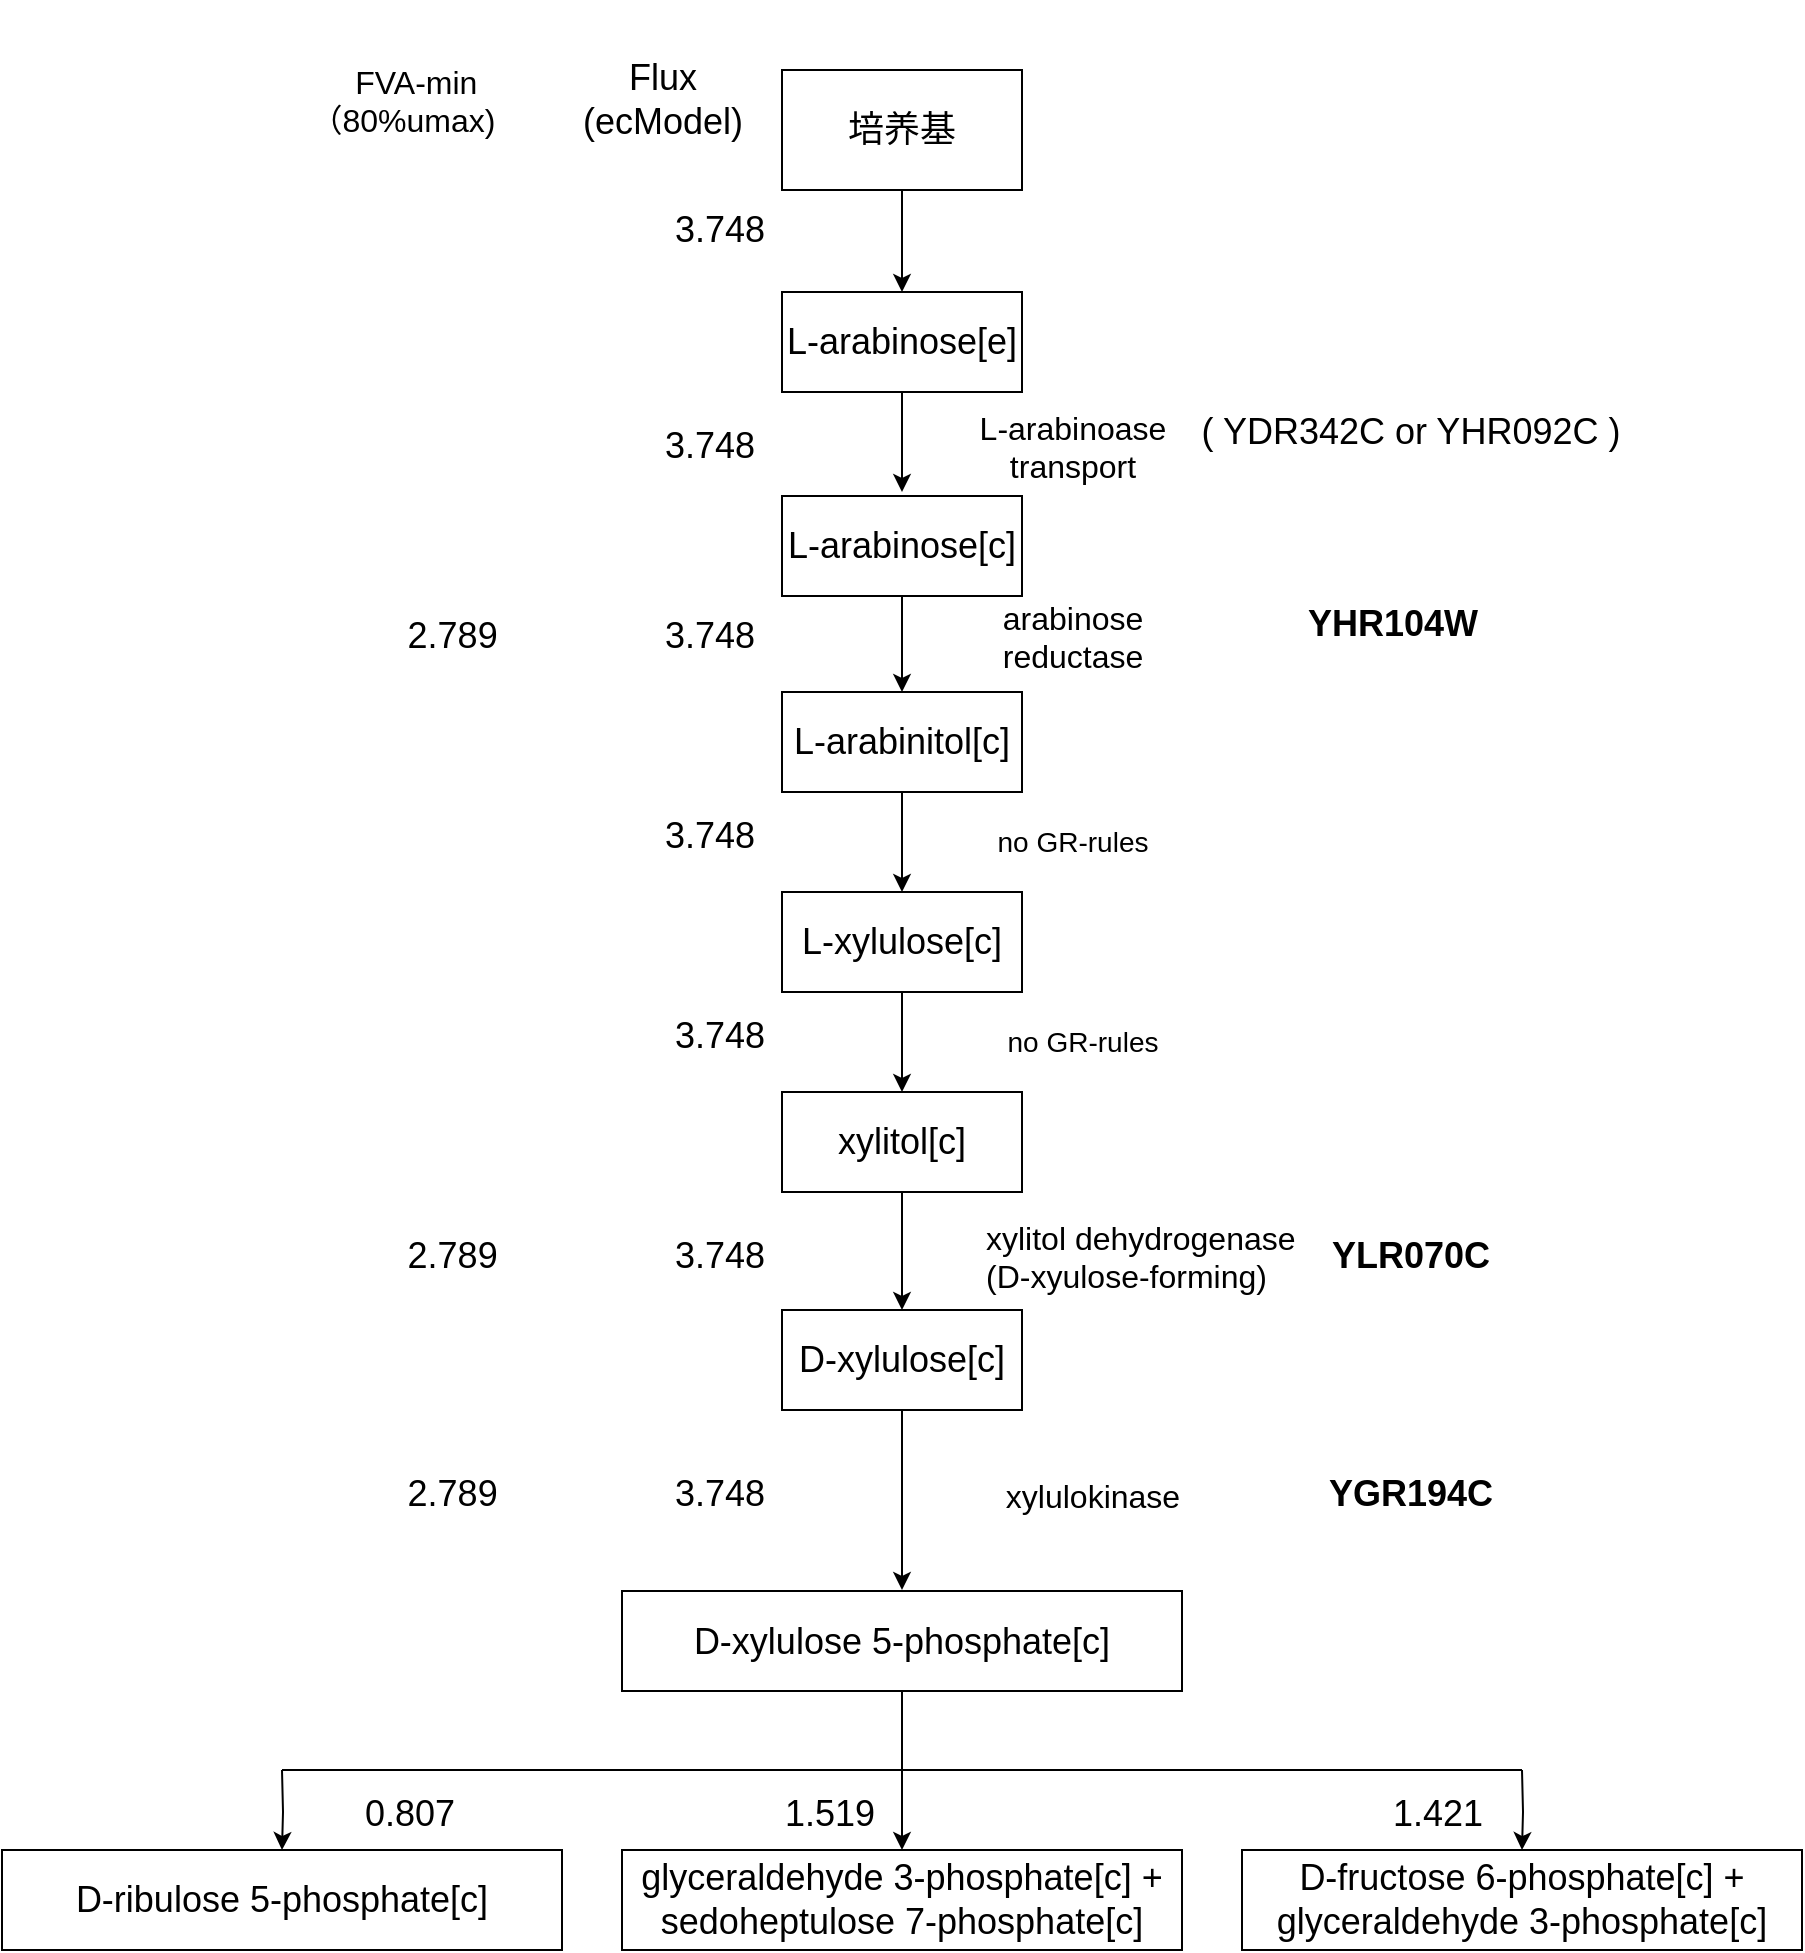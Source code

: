 <mxfile version="27.0.9">
  <diagram name="第 1 页" id="q9xymo4UFlbxxm4Gl3Zi">
    <mxGraphModel dx="2853" dy="1091" grid="1" gridSize="10" guides="1" tooltips="1" connect="1" arrows="1" fold="1" page="1" pageScale="1" pageWidth="827" pageHeight="1169" math="0" shadow="0">
      <root>
        <mxCell id="0" />
        <mxCell id="1" parent="0" />
        <mxCell id="d86hHgEe7ln0UvPc-UBF-4" style="edgeStyle=orthogonalEdgeStyle;rounded=0;orthogonalLoop=1;jettySize=auto;html=1;" edge="1" parent="1" source="d86hHgEe7ln0UvPc-UBF-1">
          <mxGeometry relative="1" as="geometry">
            <mxPoint x="190" y="261" as="targetPoint" />
          </mxGeometry>
        </mxCell>
        <mxCell id="d86hHgEe7ln0UvPc-UBF-1" value="&lt;font style=&quot;font-size: 18px;&quot;&gt;L-arabinose[e]&lt;/font&gt;" style="rounded=0;whiteSpace=wrap;html=1;" vertex="1" parent="1">
          <mxGeometry x="130" y="161" width="120" height="50" as="geometry" />
        </mxCell>
        <mxCell id="d86hHgEe7ln0UvPc-UBF-5" style="edgeStyle=orthogonalEdgeStyle;rounded=0;orthogonalLoop=1;jettySize=auto;html=1;" edge="1" parent="1" source="d86hHgEe7ln0UvPc-UBF-2" target="d86hHgEe7ln0UvPc-UBF-3">
          <mxGeometry relative="1" as="geometry" />
        </mxCell>
        <mxCell id="d86hHgEe7ln0UvPc-UBF-2" value="&lt;font style=&quot;font-size: 18px;&quot;&gt;L-arabinose[c]&lt;/font&gt;" style="rounded=0;whiteSpace=wrap;html=1;" vertex="1" parent="1">
          <mxGeometry x="130" y="263" width="120" height="50" as="geometry" />
        </mxCell>
        <mxCell id="d86hHgEe7ln0UvPc-UBF-20" style="edgeStyle=orthogonalEdgeStyle;rounded=0;orthogonalLoop=1;jettySize=auto;html=1;entryX=0.5;entryY=0;entryDx=0;entryDy=0;" edge="1" parent="1" source="d86hHgEe7ln0UvPc-UBF-3" target="d86hHgEe7ln0UvPc-UBF-6">
          <mxGeometry relative="1" as="geometry" />
        </mxCell>
        <mxCell id="d86hHgEe7ln0UvPc-UBF-3" value="&lt;font style=&quot;font-size: 18px;&quot;&gt;L-arabinitol[c]&lt;/font&gt;" style="rounded=0;whiteSpace=wrap;html=1;" vertex="1" parent="1">
          <mxGeometry x="130" y="361" width="120" height="50" as="geometry" />
        </mxCell>
        <mxCell id="d86hHgEe7ln0UvPc-UBF-21" style="edgeStyle=orthogonalEdgeStyle;rounded=0;orthogonalLoop=1;jettySize=auto;html=1;entryX=0.5;entryY=0;entryDx=0;entryDy=0;" edge="1" parent="1" source="d86hHgEe7ln0UvPc-UBF-6" target="d86hHgEe7ln0UvPc-UBF-7">
          <mxGeometry relative="1" as="geometry" />
        </mxCell>
        <mxCell id="d86hHgEe7ln0UvPc-UBF-6" value="&lt;span style=&quot;font-size: 18px;&quot;&gt;L-xylulose[c]&lt;/span&gt;" style="rounded=0;whiteSpace=wrap;html=1;" vertex="1" parent="1">
          <mxGeometry x="130" y="461" width="120" height="50" as="geometry" />
        </mxCell>
        <mxCell id="d86hHgEe7ln0UvPc-UBF-32" style="edgeStyle=orthogonalEdgeStyle;rounded=0;orthogonalLoop=1;jettySize=auto;html=1;" edge="1" parent="1" source="d86hHgEe7ln0UvPc-UBF-7" target="d86hHgEe7ln0UvPc-UBF-8">
          <mxGeometry relative="1" as="geometry" />
        </mxCell>
        <mxCell id="d86hHgEe7ln0UvPc-UBF-7" value="&lt;font style=&quot;font-size: 18px;&quot;&gt;xylitol[c]&lt;/font&gt;" style="rounded=0;whiteSpace=wrap;html=1;" vertex="1" parent="1">
          <mxGeometry x="130" y="561" width="120" height="50" as="geometry" />
        </mxCell>
        <mxCell id="d86hHgEe7ln0UvPc-UBF-43" style="edgeStyle=orthogonalEdgeStyle;rounded=0;orthogonalLoop=1;jettySize=auto;html=1;" edge="1" parent="1" source="d86hHgEe7ln0UvPc-UBF-8">
          <mxGeometry relative="1" as="geometry">
            <mxPoint x="190" y="810" as="targetPoint" />
          </mxGeometry>
        </mxCell>
        <mxCell id="d86hHgEe7ln0UvPc-UBF-8" value="&lt;font style=&quot;font-size: 18px;&quot;&gt;D-xylulose[c]&lt;/font&gt;" style="rounded=0;whiteSpace=wrap;html=1;" vertex="1" parent="1">
          <mxGeometry x="130" y="670" width="120" height="50" as="geometry" />
        </mxCell>
        <mxCell id="d86hHgEe7ln0UvPc-UBF-51" value="" style="edgeStyle=orthogonalEdgeStyle;rounded=0;orthogonalLoop=1;jettySize=auto;html=1;" edge="1" parent="1" source="d86hHgEe7ln0UvPc-UBF-9" target="d86hHgEe7ln0UvPc-UBF-11">
          <mxGeometry relative="1" as="geometry" />
        </mxCell>
        <mxCell id="d86hHgEe7ln0UvPc-UBF-9" value="&lt;font style=&quot;font-size: 18px;&quot;&gt;D-xylulose 5-phosphate[c]&lt;/font&gt;" style="rounded=0;whiteSpace=wrap;html=1;" vertex="1" parent="1">
          <mxGeometry x="50" y="810.5" width="280" height="50" as="geometry" />
        </mxCell>
        <mxCell id="d86hHgEe7ln0UvPc-UBF-48" style="edgeStyle=orthogonalEdgeStyle;rounded=0;orthogonalLoop=1;jettySize=auto;html=1;" edge="1" parent="1" target="d86hHgEe7ln0UvPc-UBF-10">
          <mxGeometry relative="1" as="geometry">
            <mxPoint x="-120" y="900.0" as="sourcePoint" />
          </mxGeometry>
        </mxCell>
        <mxCell id="d86hHgEe7ln0UvPc-UBF-10" value="&lt;font style=&quot;font-size: 18px;&quot;&gt;D-ribulose 5-phosphate[c]&lt;/font&gt;" style="rounded=0;whiteSpace=wrap;html=1;" vertex="1" parent="1">
          <mxGeometry x="-260" y="940" width="280" height="50" as="geometry" />
        </mxCell>
        <mxCell id="d86hHgEe7ln0UvPc-UBF-11" value="&lt;font style=&quot;font-size: 18px;&quot;&gt;glyceraldehyde 3-phosphate[c] + sedoheptulose 7-phosphate[c]&lt;/font&gt;" style="rounded=0;whiteSpace=wrap;html=1;" vertex="1" parent="1">
          <mxGeometry x="50" y="940" width="280" height="50" as="geometry" />
        </mxCell>
        <mxCell id="d86hHgEe7ln0UvPc-UBF-50" style="edgeStyle=orthogonalEdgeStyle;rounded=0;orthogonalLoop=1;jettySize=auto;html=1;" edge="1" parent="1" target="d86hHgEe7ln0UvPc-UBF-12">
          <mxGeometry relative="1" as="geometry">
            <mxPoint x="500" y="900" as="sourcePoint" />
          </mxGeometry>
        </mxCell>
        <mxCell id="d86hHgEe7ln0UvPc-UBF-12" value="&lt;font style=&quot;font-size: 18px;&quot;&gt;D-fructose 6-phosphate[c] + glyceraldehyde 3-phosphate[c]&lt;/font&gt;" style="rounded=0;whiteSpace=wrap;html=1;" vertex="1" parent="1">
          <mxGeometry x="360" y="940" width="280" height="50" as="geometry" />
        </mxCell>
        <mxCell id="d86hHgEe7ln0UvPc-UBF-13" value="" style="endArrow=classic;html=1;rounded=0;entryX=0.5;entryY=0;entryDx=0;entryDy=0;" edge="1" parent="1" target="d86hHgEe7ln0UvPc-UBF-1">
          <mxGeometry width="50" height="50" relative="1" as="geometry">
            <mxPoint x="190" y="80" as="sourcePoint" />
            <mxPoint x="290" y="60" as="targetPoint" />
          </mxGeometry>
        </mxCell>
        <mxCell id="d86hHgEe7ln0UvPc-UBF-16" value="&lt;br&gt;&lt;table style=&quot;border-collapse:&lt;br/&gt; collapse;width:54pt&quot; width=&quot;72&quot; cellspacing=&quot;0&quot; cellpadding=&quot;0&quot; border=&quot;0&quot;&gt;&lt;tbody&gt;&lt;tr style=&quot;height:14.25pt&quot; height=&quot;19&quot;&gt;  &lt;td style=&quot;height:14.25pt;width:54pt&quot; width=&quot;72&quot; align=&quot;right&quot; height=&quot;19&quot;&gt;&lt;font style=&quot;font-size: 18px;&quot;&gt;3.748&lt;/font&gt;&lt;/td&gt;&lt;/tr&gt;&lt;/tbody&gt;&lt;/table&gt;" style="text;html=1;align=center;verticalAlign=middle;resizable=0;points=[];autosize=1;strokeColor=none;fillColor=none;" vertex="1" parent="1">
          <mxGeometry x="35" y="98" width="100" height="50" as="geometry" />
        </mxCell>
        <mxCell id="d86hHgEe7ln0UvPc-UBF-17" value="&lt;br&gt;&lt;table style=&quot;border-collapse:&lt;br/&gt; collapse;width:54pt&quot; width=&quot;72&quot; cellspacing=&quot;0&quot; cellpadding=&quot;0&quot; border=&quot;0&quot;&gt;&lt;tbody&gt;&lt;tr style=&quot;height:14.25pt&quot; height=&quot;19&quot;&gt;  &lt;td style=&quot;height:14.25pt;width:54pt&quot; width=&quot;72&quot; align=&quot;right&quot; height=&quot;19&quot;&gt;&lt;font style=&quot;font-size: 18px;&quot;&gt;3.748&lt;/font&gt;&lt;/td&gt;&lt;/tr&gt;&lt;/tbody&gt;&lt;/table&gt;" style="text;html=1;align=center;verticalAlign=middle;resizable=0;points=[];autosize=1;strokeColor=none;fillColor=none;" vertex="1" parent="1">
          <mxGeometry x="30" y="206" width="100" height="50" as="geometry" />
        </mxCell>
        <mxCell id="d86hHgEe7ln0UvPc-UBF-18" value="&lt;br&gt;&lt;table style=&quot;border-collapse:&lt;br/&gt; collapse;width:54pt&quot; width=&quot;72&quot; cellspacing=&quot;0&quot; cellpadding=&quot;0&quot; border=&quot;0&quot;&gt;&lt;tbody&gt;&lt;tr style=&quot;height:14.25pt&quot; height=&quot;19&quot;&gt;  &lt;td style=&quot;height:14.25pt;width:54pt&quot; width=&quot;72&quot; align=&quot;right&quot; height=&quot;19&quot;&gt;&lt;font style=&quot;font-size: 18px;&quot;&gt;3.748&lt;/font&gt;&lt;/td&gt;&lt;/tr&gt;&lt;/tbody&gt;&lt;/table&gt;" style="text;html=1;align=center;verticalAlign=middle;resizable=0;points=[];autosize=1;strokeColor=none;fillColor=none;" vertex="1" parent="1">
          <mxGeometry x="30" y="301" width="100" height="50" as="geometry" />
        </mxCell>
        <mxCell id="d86hHgEe7ln0UvPc-UBF-19" value="&lt;br&gt;&lt;table style=&quot;border-collapse:&lt;br/&gt; collapse;width:54pt&quot; width=&quot;72&quot; cellspacing=&quot;0&quot; cellpadding=&quot;0&quot; border=&quot;0&quot;&gt;&lt;tbody&gt;&lt;tr style=&quot;height:14.25pt&quot; height=&quot;19&quot;&gt;  &lt;td style=&quot;height:14.25pt;width:54pt&quot; width=&quot;72&quot; align=&quot;right&quot; height=&quot;19&quot;&gt;&lt;font style=&quot;font-size: 18px;&quot;&gt;3.748&lt;/font&gt;&lt;/td&gt;&lt;/tr&gt;&lt;/tbody&gt;&lt;/table&gt;" style="text;html=1;align=center;verticalAlign=middle;resizable=0;points=[];autosize=1;strokeColor=none;fillColor=none;" vertex="1" parent="1">
          <mxGeometry x="30" y="401" width="100" height="50" as="geometry" />
        </mxCell>
        <mxCell id="d86hHgEe7ln0UvPc-UBF-22" value="&lt;br&gt;&lt;table style=&quot;border-collapse:&lt;br/&gt; collapse;width:54pt&quot; width=&quot;72&quot; cellspacing=&quot;0&quot; cellpadding=&quot;0&quot; border=&quot;0&quot;&gt;&lt;tbody&gt;&lt;tr style=&quot;height:14.25pt&quot; height=&quot;19&quot;&gt;  &lt;td style=&quot;height:14.25pt;width:54pt&quot; width=&quot;72&quot; align=&quot;right&quot; height=&quot;19&quot;&gt;&lt;font style=&quot;font-size: 18px;&quot;&gt;3.748&lt;/font&gt;&lt;/td&gt;&lt;/tr&gt;&lt;/tbody&gt;&lt;/table&gt;" style="text;html=1;align=center;verticalAlign=middle;resizable=0;points=[];autosize=1;strokeColor=none;fillColor=none;" vertex="1" parent="1">
          <mxGeometry x="35" y="501" width="100" height="50" as="geometry" />
        </mxCell>
        <mxCell id="d86hHgEe7ln0UvPc-UBF-23" value="&lt;font style=&quot;font-size: 18px;&quot;&gt;&lt;b&gt;&lt;br&gt;&lt;/b&gt;&lt;/font&gt;&lt;table style=&quot;border-collapse:&lt;br/&gt; collapse;width:80pt&quot; width=&quot;106&quot; cellspacing=&quot;0&quot; cellpadding=&quot;0&quot; border=&quot;0&quot;&gt;&lt;tbody&gt;&lt;tr style=&quot;height:14.25pt&quot; height=&quot;19&quot;&gt;  &lt;td style=&quot;height:14.25pt;width:80pt&quot; width=&quot;106&quot; class=&quot;xl66&quot; height=&quot;19&quot;&gt;&lt;font style=&quot;font-size: 18px;&quot;&gt;&lt;b&gt;YHR104W&lt;/b&gt;&lt;/font&gt;&lt;/td&gt;&lt;/tr&gt;&lt;/tbody&gt;&lt;/table&gt;" style="text;html=1;align=center;verticalAlign=middle;resizable=0;points=[];autosize=1;strokeColor=none;fillColor=none;" vertex="1" parent="1">
          <mxGeometry x="370" y="286" width="130" height="60" as="geometry" />
        </mxCell>
        <mxCell id="d86hHgEe7ln0UvPc-UBF-25" value="&lt;font style=&quot;font-size: 12px;&quot;&gt;&lt;br&gt;&lt;/font&gt;&lt;table style=&quot;border-collapse:&lt;br/&gt; collapse;width:152pt&quot; width=&quot;202&quot; cellspacing=&quot;0&quot; cellpadding=&quot;0&quot; border=&quot;0&quot;&gt;&lt;tbody&gt;&lt;tr style=&quot;height:14.25pt&quot; height=&quot;19&quot;&gt;  &lt;td style=&quot;height:14.25pt;width:152pt&quot; width=&quot;202&quot; class=&quot;xl65&quot; height=&quot;19&quot;&gt;&lt;font size=&quot;3&quot;&gt;arabinose&lt;br&gt;  reductase&lt;/font&gt;&lt;/td&gt;&lt;/tr&gt;&lt;/tbody&gt;&lt;/table&gt;" style="text;html=1;align=center;verticalAlign=middle;resizable=0;points=[];autosize=1;strokeColor=none;fillColor=none;" vertex="1" parent="1">
          <mxGeometry x="160" y="291" width="230" height="70" as="geometry" />
        </mxCell>
        <mxCell id="d86hHgEe7ln0UvPc-UBF-27" value="&lt;font style=&quot;font-size: 12px;&quot;&gt;&lt;br&gt;&lt;/font&gt;&lt;table style=&quot;border-collapse:&lt;br/&gt; collapse;width:152pt&quot; width=&quot;202&quot; cellspacing=&quot;0&quot; cellpadding=&quot;0&quot; border=&quot;0&quot;&gt;&lt;tbody&gt;&lt;tr style=&quot;height:14.25pt&quot; height=&quot;19&quot;&gt;  &lt;td style=&quot;height:14.25pt;width:152pt&quot; width=&quot;202&quot; height=&quot;19&quot;&gt;&lt;font size=&quot;3&quot; style=&quot;&quot;&gt;L-arabinoase&lt;br&gt;  transport&lt;/font&gt;&lt;/td&gt;&lt;/tr&gt;&lt;/tbody&gt;&lt;/table&gt;" style="text;html=1;align=center;verticalAlign=middle;resizable=0;points=[];autosize=1;strokeColor=none;fillColor=none;" vertex="1" parent="1">
          <mxGeometry x="160" y="196" width="230" height="70" as="geometry" />
        </mxCell>
        <mxCell id="d86hHgEe7ln0UvPc-UBF-28" value="&lt;font style=&quot;font-size: 18px;&quot;&gt;培养基&lt;/font&gt;" style="whiteSpace=wrap;html=1;" vertex="1" parent="1">
          <mxGeometry x="130" y="50" width="120" height="60" as="geometry" />
        </mxCell>
        <mxCell id="d86hHgEe7ln0UvPc-UBF-29" value="&lt;font style=&quot;font-size: 18px;&quot;&gt;( YDR342C or YHR092C )&lt;/font&gt;" style="text;html=1;align=center;verticalAlign=middle;resizable=0;points=[];autosize=1;strokeColor=none;fillColor=none;" vertex="1" parent="1">
          <mxGeometry x="329" y="211" width="230" height="40" as="geometry" />
        </mxCell>
        <mxCell id="d86hHgEe7ln0UvPc-UBF-38" value="" style="endArrow=none;html=1;rounded=0;" edge="1" parent="1">
          <mxGeometry width="50" height="50" relative="1" as="geometry">
            <mxPoint x="500" y="900" as="sourcePoint" />
            <mxPoint x="-120" y="900" as="targetPoint" />
          </mxGeometry>
        </mxCell>
        <mxCell id="d86hHgEe7ln0UvPc-UBF-39" value="&lt;font style=&quot;font-size: 14px;&quot;&gt;no GR-rules&lt;/font&gt;" style="text;html=1;align=center;verticalAlign=middle;resizable=0;points=[];autosize=1;strokeColor=none;fillColor=none;" vertex="1" parent="1">
          <mxGeometry x="225" y="421" width="100" height="30" as="geometry" />
        </mxCell>
        <mxCell id="d86hHgEe7ln0UvPc-UBF-40" value="&lt;font style=&quot;font-size: 14px;&quot;&gt;no GR-rules&lt;/font&gt;" style="text;html=1;align=center;verticalAlign=middle;resizable=0;points=[];autosize=1;strokeColor=none;fillColor=none;" vertex="1" parent="1">
          <mxGeometry x="230" y="521" width="100" height="30" as="geometry" />
        </mxCell>
        <mxCell id="d86hHgEe7ln0UvPc-UBF-42" value="&lt;font style=&quot;font-size: 14px;&quot;&gt;&lt;b&gt;&lt;br&gt;&lt;/b&gt;&lt;/font&gt;&lt;table style=&quot;border-collapse:&lt;br/&gt; collapse;width:80pt&quot; width=&quot;106&quot; cellspacing=&quot;0&quot; cellpadding=&quot;0&quot; border=&quot;0&quot;&gt;&lt;tbody&gt;&lt;tr style=&quot;height:14.25pt&quot; height=&quot;19&quot;&gt;  &lt;td style=&quot;height:14.25pt;width:80pt&quot; width=&quot;106&quot; class=&quot;xl65&quot; height=&quot;19&quot;&gt;&lt;font style=&quot;font-size: 18px;&quot;&gt;&lt;b&gt;YLR070C&lt;/b&gt;&lt;/font&gt;&lt;/td&gt;&lt;/tr&gt;&lt;/tbody&gt;&lt;/table&gt;" style="text;html=1;align=center;verticalAlign=middle;resizable=0;points=[];autosize=1;strokeColor=none;fillColor=none;" vertex="1" parent="1">
          <mxGeometry x="379" y="610" width="130" height="50" as="geometry" />
        </mxCell>
        <mxCell id="d86hHgEe7ln0UvPc-UBF-44" value="&lt;font style=&quot;font-size: 14px;&quot;&gt;&lt;br&gt;&lt;/font&gt;&lt;table style=&quot;border-collapse:&lt;br/&gt; collapse;width:152pt&quot; width=&quot;202&quot; cellspacing=&quot;0&quot; cellpadding=&quot;0&quot; border=&quot;0&quot;&gt;&lt;tbody&gt;&lt;tr style=&quot;height:14.25pt&quot; height=&quot;19&quot;&gt;  &lt;td style=&quot;height:14.25pt;width:152pt&quot; width=&quot;202&quot; class=&quot;xl65&quot; height=&quot;19&quot;&gt;&lt;font size=&quot;3&quot;&gt;xylitol dehydrogenase &lt;br&gt;(D-xyulose-forming)&lt;/font&gt;&lt;/td&gt;&lt;/tr&gt;&lt;/tbody&gt;&lt;/table&gt;" style="text;html=1;align=left;verticalAlign=middle;resizable=0;points=[];autosize=1;strokeColor=none;fillColor=none;" vertex="1" parent="1">
          <mxGeometry x="230" y="600" width="230" height="70" as="geometry" />
        </mxCell>
        <mxCell id="d86hHgEe7ln0UvPc-UBF-45" value="&lt;font style=&quot;font-size: 14px;&quot;&gt;&lt;br&gt;&lt;/font&gt;&lt;table style=&quot;border-collapse:&lt;br/&gt; collapse;width:152pt&quot; width=&quot;202&quot; cellspacing=&quot;0&quot; cellpadding=&quot;0&quot; border=&quot;0&quot;&gt;&lt;tbody&gt;&lt;tr style=&quot;height:14.25pt&quot; height=&quot;19&quot;&gt;  &lt;td style=&quot;height:14.25pt;width:152pt&quot; width=&quot;202&quot; class=&quot;xl65&quot; height=&quot;19&quot;&gt;&lt;font size=&quot;3&quot; style=&quot;&quot;&gt;xylulokinase&lt;/font&gt;&lt;/td&gt;&lt;/tr&gt;&lt;/tbody&gt;&lt;/table&gt;" style="text;html=1;align=center;verticalAlign=middle;resizable=0;points=[];autosize=1;strokeColor=none;fillColor=none;" vertex="1" parent="1">
          <mxGeometry x="170" y="730" width="230" height="50" as="geometry" />
        </mxCell>
        <mxCell id="d86hHgEe7ln0UvPc-UBF-46" value="&lt;b&gt;&lt;br&gt;&lt;/b&gt;&lt;table style=&quot;border-collapse:&lt;br/&gt; collapse;width:80pt&quot; width=&quot;106&quot; cellspacing=&quot;0&quot; cellpadding=&quot;0&quot; border=&quot;0&quot;&gt;&lt;tbody&gt;&lt;tr style=&quot;height:14.25pt&quot; height=&quot;19&quot;&gt;  &lt;td style=&quot;height:14.25pt;width:80pt&quot; width=&quot;106&quot; class=&quot;xl66&quot; height=&quot;19&quot;&gt;&lt;font style=&quot;font-size: 18px;&quot;&gt;&lt;b&gt;YGR194C&lt;/b&gt;&lt;/font&gt;&lt;/td&gt;&lt;/tr&gt;&lt;/tbody&gt;&lt;/table&gt;" style="text;html=1;align=center;verticalAlign=middle;resizable=0;points=[];autosize=1;strokeColor=none;fillColor=none;" vertex="1" parent="1">
          <mxGeometry x="379" y="730" width="130" height="50" as="geometry" />
        </mxCell>
        <mxCell id="d86hHgEe7ln0UvPc-UBF-52" value="&lt;br&gt;&lt;table style=&quot;border-collapse:&lt;br/&gt; collapse;width:54pt&quot; width=&quot;72&quot; cellspacing=&quot;0&quot; cellpadding=&quot;0&quot; border=&quot;0&quot;&gt;&lt;tbody&gt;&lt;tr style=&quot;height:14.25pt&quot; height=&quot;19&quot;&gt;  &lt;td style=&quot;height:14.25pt;width:54pt&quot; width=&quot;72&quot; align=&quot;right&quot; height=&quot;19&quot;&gt;&lt;font style=&quot;font-size: 18px;&quot;&gt;3.748&lt;/font&gt;&lt;/td&gt;&lt;/tr&gt;&lt;/tbody&gt;&lt;/table&gt;" style="text;html=1;align=center;verticalAlign=middle;resizable=0;points=[];autosize=1;strokeColor=none;fillColor=none;" vertex="1" parent="1">
          <mxGeometry x="35" y="611" width="100" height="50" as="geometry" />
        </mxCell>
        <mxCell id="d86hHgEe7ln0UvPc-UBF-53" value="&lt;br&gt;&lt;table style=&quot;border-collapse:&lt;br/&gt; collapse;width:54pt&quot; width=&quot;72&quot; cellspacing=&quot;0&quot; cellpadding=&quot;0&quot; border=&quot;0&quot;&gt;&lt;tbody&gt;&lt;tr style=&quot;height:14.25pt&quot; height=&quot;19&quot;&gt;  &lt;td style=&quot;height:14.25pt;width:54pt&quot; width=&quot;72&quot; align=&quot;right&quot; height=&quot;19&quot;&gt;&lt;font style=&quot;font-size: 18px;&quot;&gt;3.748&lt;/font&gt;&lt;/td&gt;&lt;/tr&gt;&lt;/tbody&gt;&lt;/table&gt;" style="text;html=1;align=center;verticalAlign=middle;resizable=0;points=[];autosize=1;strokeColor=none;fillColor=none;" vertex="1" parent="1">
          <mxGeometry x="35" y="730" width="100" height="50" as="geometry" />
        </mxCell>
        <mxCell id="d86hHgEe7ln0UvPc-UBF-54" value="&lt;table style=&quot;border-collapse:&lt;br/&gt; collapse;width:54pt&quot; width=&quot;72&quot; cellspacing=&quot;0&quot; cellpadding=&quot;0&quot; border=&quot;0&quot;&gt;&lt;tbody&gt;&lt;tr style=&quot;height:14.25pt&quot; height=&quot;19&quot;&gt;&lt;br/&gt;  &lt;td style=&quot;height:14.25pt;width:54pt&quot; width=&quot;72&quot; align=&quot;right&quot; height=&quot;19&quot;&gt;&lt;font style=&quot;font-size: 18px;&quot;&gt;0.807&lt;/font&gt;&lt;/td&gt;&lt;/tr&gt;&lt;/tbody&gt;&lt;/table&gt;" style="text;html=1;align=center;verticalAlign=middle;resizable=0;points=[];autosize=1;strokeColor=none;fillColor=none;" vertex="1" parent="1">
          <mxGeometry x="-120" y="890" width="100" height="50" as="geometry" />
        </mxCell>
        <mxCell id="d86hHgEe7ln0UvPc-UBF-55" value="&lt;table style=&quot;border-collapse:&lt;br/&gt; collapse;width:54pt&quot; width=&quot;72&quot; cellspacing=&quot;0&quot; cellpadding=&quot;0&quot; border=&quot;0&quot;&gt;&lt;tbody&gt;&lt;tr style=&quot;height:14.25pt&quot; height=&quot;19&quot;&gt;&lt;br/&gt;  &lt;td style=&quot;height:14.25pt;width:54pt&quot; width=&quot;72&quot; align=&quot;right&quot; height=&quot;19&quot;&gt;&lt;font style=&quot;font-size: 18px;&quot;&gt;1.519&lt;/font&gt;&lt;/td&gt;&lt;/tr&gt;&lt;/tbody&gt;&lt;/table&gt;" style="text;html=1;align=center;verticalAlign=middle;resizable=0;points=[];autosize=1;strokeColor=none;fillColor=none;" vertex="1" parent="1">
          <mxGeometry x="90" y="890" width="100" height="50" as="geometry" />
        </mxCell>
        <mxCell id="d86hHgEe7ln0UvPc-UBF-56" value="&lt;table style=&quot;border-collapse:&lt;br/&gt; collapse;width:54pt&quot; width=&quot;72&quot; cellspacing=&quot;0&quot; cellpadding=&quot;0&quot; border=&quot;0&quot;&gt;&lt;tbody&gt;&lt;tr style=&quot;height:14.25pt&quot; height=&quot;19&quot;&gt;&lt;br/&gt;  &lt;td style=&quot;height:14.25pt;width:54pt&quot; width=&quot;72&quot; align=&quot;right&quot; height=&quot;19&quot;&gt;&lt;font style=&quot;font-size: 18px;&quot;&gt;1.421&lt;/font&gt;&lt;/td&gt;&lt;/tr&gt;&lt;/tbody&gt;&lt;/table&gt;" style="text;html=1;align=center;verticalAlign=middle;resizable=0;points=[];autosize=1;strokeColor=none;fillColor=none;" vertex="1" parent="1">
          <mxGeometry x="394" y="890" width="100" height="50" as="geometry" />
        </mxCell>
        <mxCell id="d86hHgEe7ln0UvPc-UBF-57" value="&lt;font style=&quot;font-size: 18px;&quot;&gt;&lt;br&gt;&lt;/font&gt;&lt;table style=&quot;border-collapse:&lt;br/&gt; collapse;width:86pt&quot; width=&quot;115&quot; cellspacing=&quot;0&quot; cellpadding=&quot;0&quot; border=&quot;0&quot;&gt;&lt;tbody&gt;&lt;tr style=&quot;height:36.0pt&quot; height=&quot;48&quot;&gt;  &lt;td style=&quot;height:36.0pt;width:86pt&quot; width=&quot;115&quot; class=&quot;xl65&quot; height=&quot;48&quot;&gt;&lt;font size=&quot;3&quot;&gt;&amp;nbsp;&amp;nbsp; FVA-min&lt;br&gt;    （80%umax)&lt;/font&gt;&lt;/td&gt;&lt;/tr&gt;&lt;/tbody&gt;&lt;/table&gt;" style="text;html=1;align=center;verticalAlign=middle;resizable=0;points=[];autosize=1;strokeColor=none;fillColor=none;" vertex="1" parent="1">
          <mxGeometry x="-130" y="15" width="140" height="80" as="geometry" />
        </mxCell>
        <mxCell id="d86hHgEe7ln0UvPc-UBF-58" value="&lt;font style=&quot;font-size: 18px;&quot;&gt;Flux&lt;/font&gt;&lt;div&gt;&lt;font style=&quot;font-size: 18px;&quot;&gt;(ecModel)&lt;/font&gt;&lt;/div&gt;" style="text;html=1;align=center;verticalAlign=middle;resizable=0;points=[];autosize=1;strokeColor=none;fillColor=none;" vertex="1" parent="1">
          <mxGeometry x="20" y="35" width="100" height="60" as="geometry" />
        </mxCell>
        <mxCell id="d86hHgEe7ln0UvPc-UBF-59" value="&lt;table style=&quot;border-collapse:&lt;br/&gt; collapse;width:86pt&quot; width=&quot;115&quot; cellspacing=&quot;0&quot; cellpadding=&quot;0&quot; border=&quot;0&quot;&gt;&lt;tbody&gt;&lt;tr style=&quot;height:14.25pt&quot; height=&quot;19&quot;&gt;&lt;br/&gt;  &lt;td style=&quot;height:14.25pt;&lt;br/&gt;  width:86pt&quot; width=&quot;115&quot; align=&quot;right&quot; class=&quot;xl65&quot; height=&quot;19&quot;&gt;&lt;font style=&quot;font-size: 18px;&quot;&gt;2.789&lt;/font&gt;&lt;/td&gt;&lt;/tr&gt;&lt;/tbody&gt;&lt;/table&gt;" style="text;html=1;align=center;verticalAlign=middle;resizable=0;points=[];autosize=1;strokeColor=none;fillColor=none;" vertex="1" parent="1">
          <mxGeometry x="-140" y="301" width="140" height="50" as="geometry" />
        </mxCell>
        <mxCell id="d86hHgEe7ln0UvPc-UBF-60" value="&lt;table style=&quot;border-collapse:&lt;br/&gt; collapse;width:86pt&quot; width=&quot;115&quot; cellspacing=&quot;0&quot; cellpadding=&quot;0&quot; border=&quot;0&quot;&gt;&lt;tbody&gt;&lt;tr style=&quot;height:14.25pt&quot; height=&quot;19&quot;&gt;&lt;br/&gt;  &lt;td style=&quot;height:14.25pt;&lt;br/&gt;  width:86pt&quot; width=&quot;115&quot; align=&quot;right&quot; class=&quot;xl65&quot; height=&quot;19&quot;&gt;&lt;font style=&quot;font-size: 18px;&quot;&gt;2.789&lt;/font&gt;&lt;/td&gt;&lt;/tr&gt;&lt;/tbody&gt;&lt;/table&gt;" style="text;html=1;align=center;verticalAlign=middle;resizable=0;points=[];autosize=1;strokeColor=none;fillColor=none;" vertex="1" parent="1">
          <mxGeometry x="-140" y="611" width="140" height="50" as="geometry" />
        </mxCell>
        <mxCell id="d86hHgEe7ln0UvPc-UBF-61" value="&lt;table style=&quot;border-collapse:&lt;br/&gt; collapse;width:86pt&quot; width=&quot;115&quot; cellspacing=&quot;0&quot; cellpadding=&quot;0&quot; border=&quot;0&quot;&gt;&lt;tbody&gt;&lt;tr style=&quot;height:14.25pt&quot; height=&quot;19&quot;&gt;&lt;br/&gt;  &lt;td style=&quot;height:14.25pt;&lt;br/&gt;  width:86pt&quot; width=&quot;115&quot; align=&quot;right&quot; class=&quot;xl65&quot; height=&quot;19&quot;&gt;&lt;font style=&quot;font-size: 18px;&quot;&gt;2.789&lt;/font&gt;&lt;/td&gt;&lt;/tr&gt;&lt;/tbody&gt;&lt;/table&gt;" style="text;html=1;align=center;verticalAlign=middle;resizable=0;points=[];autosize=1;strokeColor=none;fillColor=none;" vertex="1" parent="1">
          <mxGeometry x="-140" y="730" width="140" height="50" as="geometry" />
        </mxCell>
      </root>
    </mxGraphModel>
  </diagram>
</mxfile>

